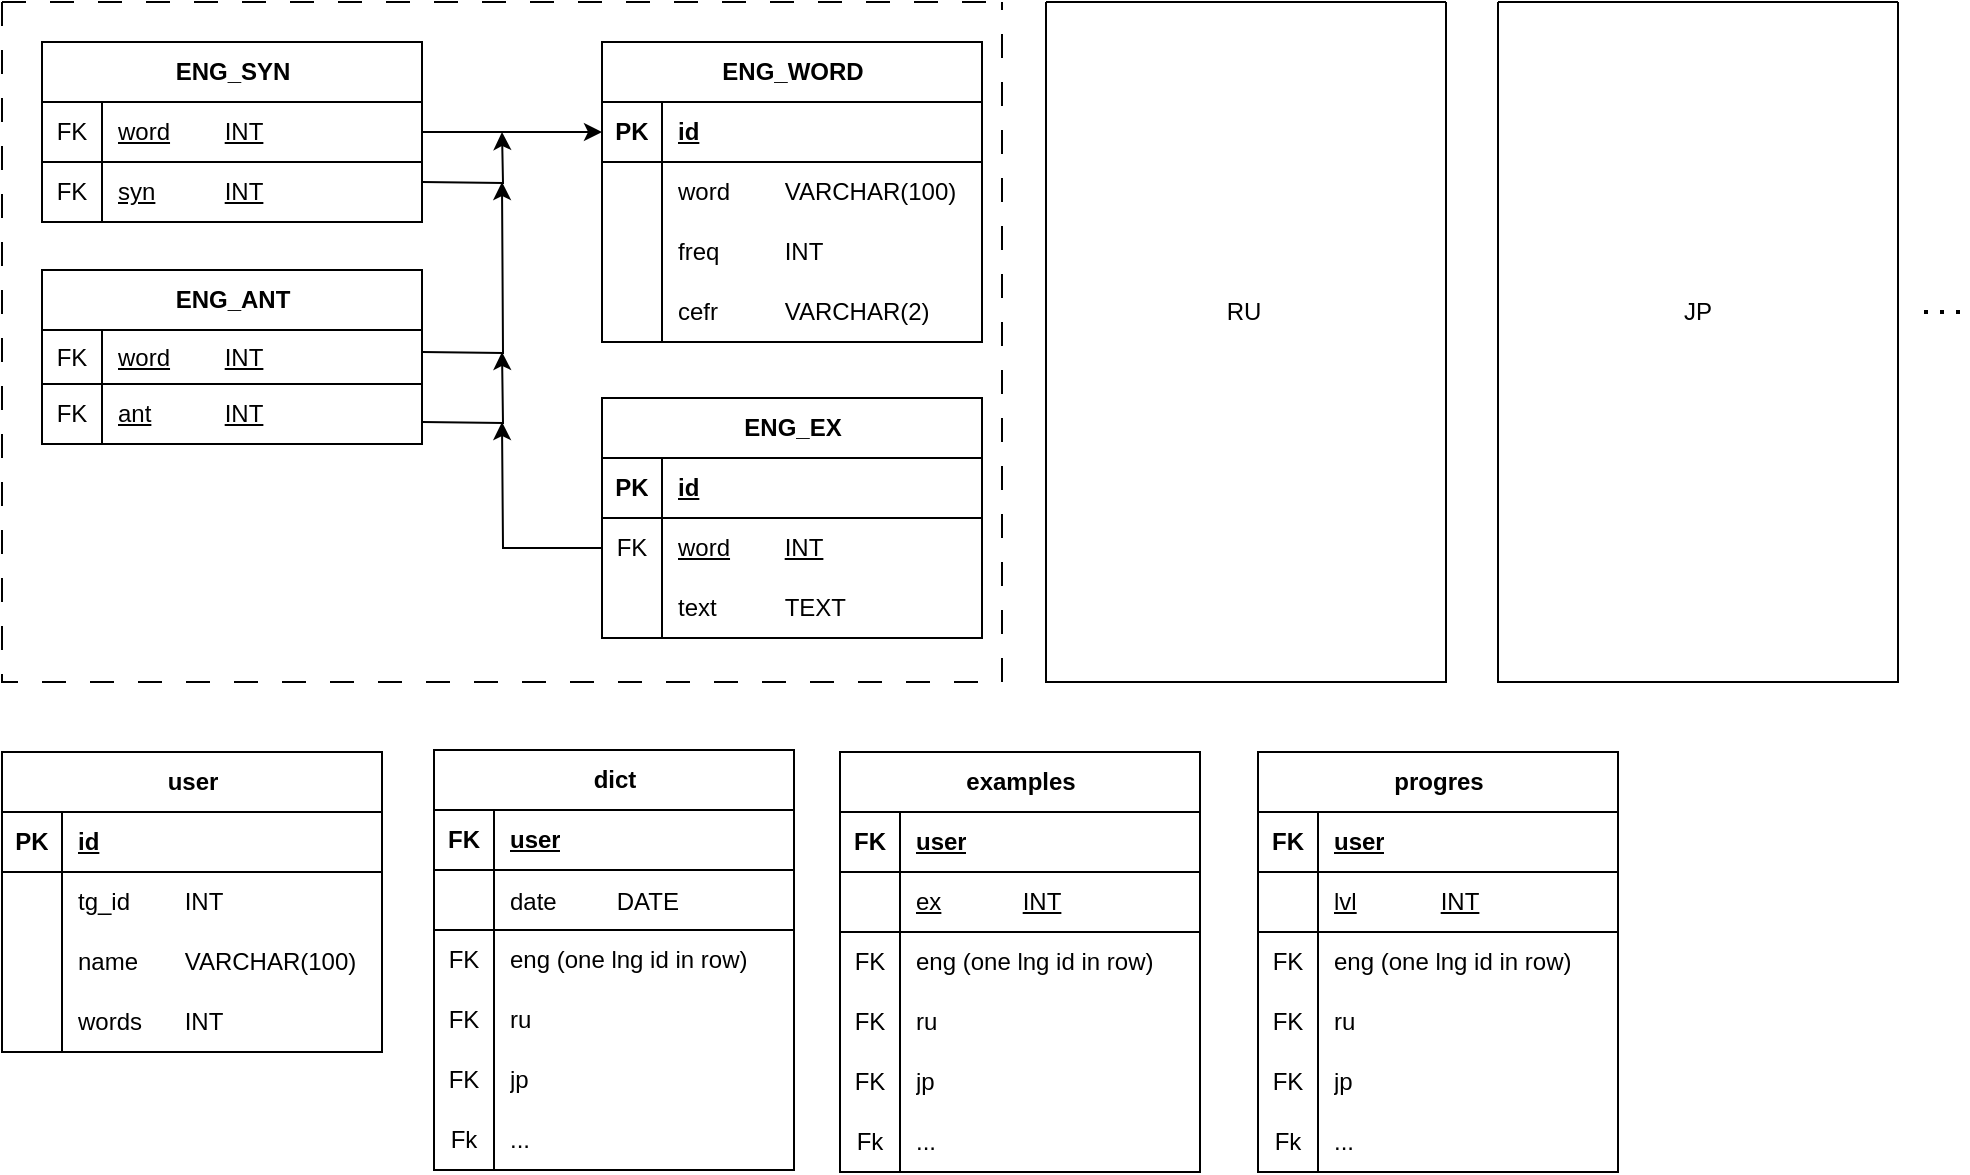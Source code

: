 <mxfile version="27.0.9">
  <diagram name="Page-1" id="z7HGXIjAZOBqbvoyslCh">
    <mxGraphModel dx="1668" dy="457" grid="1" gridSize="10" guides="1" tooltips="1" connect="1" arrows="1" fold="1" page="1" pageScale="1" pageWidth="850" pageHeight="1100" math="0" shadow="0">
      <root>
        <mxCell id="0" />
        <mxCell id="1" parent="0" />
        <mxCell id="om5LXI-NiStZS3Vgi0S--1" value="ENG_WORD" style="shape=table;startSize=30;container=1;collapsible=1;childLayout=tableLayout;fixedRows=1;rowLines=0;fontStyle=1;align=center;resizeLast=1;html=1;" parent="1" vertex="1">
          <mxGeometry x="140" y="210" width="190" height="150" as="geometry" />
        </mxCell>
        <mxCell id="om5LXI-NiStZS3Vgi0S--2" value="" style="shape=tableRow;horizontal=0;startSize=0;swimlaneHead=0;swimlaneBody=0;fillColor=none;collapsible=0;dropTarget=0;points=[[0,0.5],[1,0.5]];portConstraint=eastwest;top=0;left=0;right=0;bottom=1;" parent="om5LXI-NiStZS3Vgi0S--1" vertex="1">
          <mxGeometry y="30" width="190" height="30" as="geometry" />
        </mxCell>
        <mxCell id="om5LXI-NiStZS3Vgi0S--3" value="PK" style="shape=partialRectangle;connectable=0;fillColor=none;top=0;left=0;bottom=0;right=0;fontStyle=1;overflow=hidden;whiteSpace=wrap;html=1;" parent="om5LXI-NiStZS3Vgi0S--2" vertex="1">
          <mxGeometry width="30" height="30" as="geometry">
            <mxRectangle width="30" height="30" as="alternateBounds" />
          </mxGeometry>
        </mxCell>
        <mxCell id="om5LXI-NiStZS3Vgi0S--4" value="id" style="shape=partialRectangle;connectable=0;fillColor=none;top=0;left=0;bottom=0;right=0;align=left;spacingLeft=6;fontStyle=5;overflow=hidden;whiteSpace=wrap;html=1;" parent="om5LXI-NiStZS3Vgi0S--2" vertex="1">
          <mxGeometry x="30" width="160" height="30" as="geometry">
            <mxRectangle width="160" height="30" as="alternateBounds" />
          </mxGeometry>
        </mxCell>
        <mxCell id="om5LXI-NiStZS3Vgi0S--5" value="" style="shape=tableRow;horizontal=0;startSize=0;swimlaneHead=0;swimlaneBody=0;fillColor=none;collapsible=0;dropTarget=0;points=[[0,0.5],[1,0.5]];portConstraint=eastwest;top=0;left=0;right=0;bottom=0;" parent="om5LXI-NiStZS3Vgi0S--1" vertex="1">
          <mxGeometry y="60" width="190" height="30" as="geometry" />
        </mxCell>
        <mxCell id="om5LXI-NiStZS3Vgi0S--6" value="" style="shape=partialRectangle;connectable=0;fillColor=none;top=0;left=0;bottom=0;right=0;editable=1;overflow=hidden;whiteSpace=wrap;html=1;" parent="om5LXI-NiStZS3Vgi0S--5" vertex="1">
          <mxGeometry width="30" height="30" as="geometry">
            <mxRectangle width="30" height="30" as="alternateBounds" />
          </mxGeometry>
        </mxCell>
        <mxCell id="om5LXI-NiStZS3Vgi0S--7" value="word&lt;span style=&quot;white-space: pre;&quot;&gt;&#x9;&lt;/span&gt;VARCHAR(100)" style="shape=partialRectangle;connectable=0;fillColor=none;top=0;left=0;bottom=0;right=0;align=left;spacingLeft=6;overflow=hidden;whiteSpace=wrap;html=1;" parent="om5LXI-NiStZS3Vgi0S--5" vertex="1">
          <mxGeometry x="30" width="160" height="30" as="geometry">
            <mxRectangle width="160" height="30" as="alternateBounds" />
          </mxGeometry>
        </mxCell>
        <mxCell id="om5LXI-NiStZS3Vgi0S--8" value="" style="shape=tableRow;horizontal=0;startSize=0;swimlaneHead=0;swimlaneBody=0;fillColor=none;collapsible=0;dropTarget=0;points=[[0,0.5],[1,0.5]];portConstraint=eastwest;top=0;left=0;right=0;bottom=0;" parent="om5LXI-NiStZS3Vgi0S--1" vertex="1">
          <mxGeometry y="90" width="190" height="30" as="geometry" />
        </mxCell>
        <mxCell id="om5LXI-NiStZS3Vgi0S--9" value="" style="shape=partialRectangle;connectable=0;fillColor=none;top=0;left=0;bottom=0;right=0;editable=1;overflow=hidden;whiteSpace=wrap;html=1;" parent="om5LXI-NiStZS3Vgi0S--8" vertex="1">
          <mxGeometry width="30" height="30" as="geometry">
            <mxRectangle width="30" height="30" as="alternateBounds" />
          </mxGeometry>
        </mxCell>
        <mxCell id="om5LXI-NiStZS3Vgi0S--10" value="freq&lt;span style=&quot;white-space: pre;&quot;&gt;&#x9;&lt;/span&gt;&lt;span style=&quot;white-space: pre;&quot;&gt;&#x9;&lt;/span&gt;INT" style="shape=partialRectangle;connectable=0;fillColor=none;top=0;left=0;bottom=0;right=0;align=left;spacingLeft=6;overflow=hidden;whiteSpace=wrap;html=1;" parent="om5LXI-NiStZS3Vgi0S--8" vertex="1">
          <mxGeometry x="30" width="160" height="30" as="geometry">
            <mxRectangle width="160" height="30" as="alternateBounds" />
          </mxGeometry>
        </mxCell>
        <mxCell id="om5LXI-NiStZS3Vgi0S--11" value="" style="shape=tableRow;horizontal=0;startSize=0;swimlaneHead=0;swimlaneBody=0;fillColor=none;collapsible=0;dropTarget=0;points=[[0,0.5],[1,0.5]];portConstraint=eastwest;top=0;left=0;right=0;bottom=0;" parent="om5LXI-NiStZS3Vgi0S--1" vertex="1">
          <mxGeometry y="120" width="190" height="30" as="geometry" />
        </mxCell>
        <mxCell id="om5LXI-NiStZS3Vgi0S--12" value="" style="shape=partialRectangle;connectable=0;fillColor=none;top=0;left=0;bottom=0;right=0;editable=1;overflow=hidden;whiteSpace=wrap;html=1;" parent="om5LXI-NiStZS3Vgi0S--11" vertex="1">
          <mxGeometry width="30" height="30" as="geometry">
            <mxRectangle width="30" height="30" as="alternateBounds" />
          </mxGeometry>
        </mxCell>
        <mxCell id="om5LXI-NiStZS3Vgi0S--13" value="cefr&lt;span style=&quot;white-space: pre;&quot;&gt;&#x9;&lt;/span&gt;&lt;span style=&quot;white-space: pre;&quot;&gt;&#x9;&lt;/span&gt;VARCHAR(2)" style="shape=partialRectangle;connectable=0;fillColor=none;top=0;left=0;bottom=0;right=0;align=left;spacingLeft=6;overflow=hidden;whiteSpace=wrap;html=1;" parent="om5LXI-NiStZS3Vgi0S--11" vertex="1">
          <mxGeometry x="30" width="160" height="30" as="geometry">
            <mxRectangle width="160" height="30" as="alternateBounds" />
          </mxGeometry>
        </mxCell>
        <mxCell id="om5LXI-NiStZS3Vgi0S--41" value="user" style="shape=table;startSize=30;container=1;collapsible=1;childLayout=tableLayout;fixedRows=1;rowLines=0;fontStyle=1;align=center;resizeLast=1;html=1;" parent="1" vertex="1">
          <mxGeometry x="-160" y="565" width="190" height="150" as="geometry" />
        </mxCell>
        <mxCell id="om5LXI-NiStZS3Vgi0S--42" value="" style="shape=tableRow;horizontal=0;startSize=0;swimlaneHead=0;swimlaneBody=0;fillColor=none;collapsible=0;dropTarget=0;points=[[0,0.5],[1,0.5]];portConstraint=eastwest;top=0;left=0;right=0;bottom=1;" parent="om5LXI-NiStZS3Vgi0S--41" vertex="1">
          <mxGeometry y="30" width="190" height="30" as="geometry" />
        </mxCell>
        <mxCell id="om5LXI-NiStZS3Vgi0S--43" value="PK" style="shape=partialRectangle;connectable=0;fillColor=none;top=0;left=0;bottom=0;right=0;fontStyle=1;overflow=hidden;whiteSpace=wrap;html=1;" parent="om5LXI-NiStZS3Vgi0S--42" vertex="1">
          <mxGeometry width="30" height="30" as="geometry">
            <mxRectangle width="30" height="30" as="alternateBounds" />
          </mxGeometry>
        </mxCell>
        <mxCell id="om5LXI-NiStZS3Vgi0S--44" value="id" style="shape=partialRectangle;connectable=0;fillColor=none;top=0;left=0;bottom=0;right=0;align=left;spacingLeft=6;fontStyle=5;overflow=hidden;whiteSpace=wrap;html=1;" parent="om5LXI-NiStZS3Vgi0S--42" vertex="1">
          <mxGeometry x="30" width="160" height="30" as="geometry">
            <mxRectangle width="160" height="30" as="alternateBounds" />
          </mxGeometry>
        </mxCell>
        <mxCell id="om5LXI-NiStZS3Vgi0S--45" value="" style="shape=tableRow;horizontal=0;startSize=0;swimlaneHead=0;swimlaneBody=0;fillColor=none;collapsible=0;dropTarget=0;points=[[0,0.5],[1,0.5]];portConstraint=eastwest;top=0;left=0;right=0;bottom=0;" parent="om5LXI-NiStZS3Vgi0S--41" vertex="1">
          <mxGeometry y="60" width="190" height="30" as="geometry" />
        </mxCell>
        <mxCell id="om5LXI-NiStZS3Vgi0S--46" value="" style="shape=partialRectangle;connectable=0;fillColor=none;top=0;left=0;bottom=0;right=0;editable=1;overflow=hidden;whiteSpace=wrap;html=1;" parent="om5LXI-NiStZS3Vgi0S--45" vertex="1">
          <mxGeometry width="30" height="30" as="geometry">
            <mxRectangle width="30" height="30" as="alternateBounds" />
          </mxGeometry>
        </mxCell>
        <mxCell id="om5LXI-NiStZS3Vgi0S--47" value="tg_id&lt;span style=&quot;white-space: pre;&quot;&gt;&#x9;&lt;/span&gt;INT" style="shape=partialRectangle;connectable=0;fillColor=none;top=0;left=0;bottom=0;right=0;align=left;spacingLeft=6;overflow=hidden;whiteSpace=wrap;html=1;" parent="om5LXI-NiStZS3Vgi0S--45" vertex="1">
          <mxGeometry x="30" width="160" height="30" as="geometry">
            <mxRectangle width="160" height="30" as="alternateBounds" />
          </mxGeometry>
        </mxCell>
        <mxCell id="om5LXI-NiStZS3Vgi0S--48" value="" style="shape=tableRow;horizontal=0;startSize=0;swimlaneHead=0;swimlaneBody=0;fillColor=none;collapsible=0;dropTarget=0;points=[[0,0.5],[1,0.5]];portConstraint=eastwest;top=0;left=0;right=0;bottom=0;" parent="om5LXI-NiStZS3Vgi0S--41" vertex="1">
          <mxGeometry y="90" width="190" height="30" as="geometry" />
        </mxCell>
        <mxCell id="om5LXI-NiStZS3Vgi0S--49" value="" style="shape=partialRectangle;connectable=0;fillColor=none;top=0;left=0;bottom=0;right=0;editable=1;overflow=hidden;whiteSpace=wrap;html=1;" parent="om5LXI-NiStZS3Vgi0S--48" vertex="1">
          <mxGeometry width="30" height="30" as="geometry">
            <mxRectangle width="30" height="30" as="alternateBounds" />
          </mxGeometry>
        </mxCell>
        <mxCell id="om5LXI-NiStZS3Vgi0S--50" value="name&lt;span style=&quot;white-space: pre;&quot;&gt;&#x9;&lt;/span&gt;VARCHAR(100)" style="shape=partialRectangle;connectable=0;fillColor=none;top=0;left=0;bottom=0;right=0;align=left;spacingLeft=6;overflow=hidden;whiteSpace=wrap;html=1;" parent="om5LXI-NiStZS3Vgi0S--48" vertex="1">
          <mxGeometry x="30" width="160" height="30" as="geometry">
            <mxRectangle width="160" height="30" as="alternateBounds" />
          </mxGeometry>
        </mxCell>
        <mxCell id="Nz9HgndwnyqmiMG0mfky-25" style="shape=tableRow;horizontal=0;startSize=0;swimlaneHead=0;swimlaneBody=0;fillColor=none;collapsible=0;dropTarget=0;points=[[0,0.5],[1,0.5]];portConstraint=eastwest;top=0;left=0;right=0;bottom=0;" parent="om5LXI-NiStZS3Vgi0S--41" vertex="1">
          <mxGeometry y="120" width="190" height="30" as="geometry" />
        </mxCell>
        <mxCell id="Nz9HgndwnyqmiMG0mfky-26" style="shape=partialRectangle;connectable=0;fillColor=none;top=0;left=0;bottom=0;right=0;editable=1;overflow=hidden;whiteSpace=wrap;html=1;" parent="Nz9HgndwnyqmiMG0mfky-25" vertex="1">
          <mxGeometry width="30" height="30" as="geometry">
            <mxRectangle width="30" height="30" as="alternateBounds" />
          </mxGeometry>
        </mxCell>
        <mxCell id="Nz9HgndwnyqmiMG0mfky-27" value="words&lt;span style=&quot;white-space: pre;&quot;&gt;&#x9;&lt;/span&gt;INT" style="shape=partialRectangle;connectable=0;fillColor=none;top=0;left=0;bottom=0;right=0;align=left;spacingLeft=6;overflow=hidden;whiteSpace=wrap;html=1;" parent="Nz9HgndwnyqmiMG0mfky-25" vertex="1">
          <mxGeometry x="30" width="160" height="30" as="geometry">
            <mxRectangle width="160" height="30" as="alternateBounds" />
          </mxGeometry>
        </mxCell>
        <mxCell id="SB4waLAkDZubDz5S3W2U-1" value="dict" style="shape=table;startSize=30;container=1;collapsible=1;childLayout=tableLayout;fixedRows=1;rowLines=0;fontStyle=1;align=center;resizeLast=1;html=1;direction=east;" parent="1" vertex="1">
          <mxGeometry x="56" y="564" width="180" height="210" as="geometry" />
        </mxCell>
        <mxCell id="SB4waLAkDZubDz5S3W2U-2" value="" style="shape=tableRow;horizontal=0;startSize=0;swimlaneHead=0;swimlaneBody=0;fillColor=none;collapsible=0;dropTarget=0;points=[[0,0.5],[1,0.5]];portConstraint=eastwest;top=0;left=0;right=0;bottom=1;" parent="SB4waLAkDZubDz5S3W2U-1" vertex="1">
          <mxGeometry y="30" width="180" height="30" as="geometry" />
        </mxCell>
        <mxCell id="SB4waLAkDZubDz5S3W2U-3" value="FK" style="shape=partialRectangle;connectable=0;fillColor=none;top=0;left=0;bottom=0;right=0;fontStyle=1;overflow=hidden;whiteSpace=wrap;html=1;" parent="SB4waLAkDZubDz5S3W2U-2" vertex="1">
          <mxGeometry width="30" height="30" as="geometry">
            <mxRectangle width="30" height="30" as="alternateBounds" />
          </mxGeometry>
        </mxCell>
        <mxCell id="SB4waLAkDZubDz5S3W2U-4" value="user" style="shape=partialRectangle;connectable=0;fillColor=none;top=0;left=0;bottom=0;right=0;align=left;spacingLeft=6;fontStyle=5;overflow=hidden;whiteSpace=wrap;html=1;" parent="SB4waLAkDZubDz5S3W2U-2" vertex="1">
          <mxGeometry x="30" width="150" height="30" as="geometry">
            <mxRectangle width="150" height="30" as="alternateBounds" />
          </mxGeometry>
        </mxCell>
        <mxCell id="GVksGrq2HKdIxQCKTpjN-24" style="shape=tableRow;horizontal=0;startSize=0;swimlaneHead=0;swimlaneBody=0;fillColor=none;collapsible=0;dropTarget=0;points=[[0,0.5],[1,0.5]];portConstraint=eastwest;top=0;left=0;right=0;bottom=1;" vertex="1" parent="SB4waLAkDZubDz5S3W2U-1">
          <mxGeometry y="60" width="180" height="30" as="geometry" />
        </mxCell>
        <mxCell id="GVksGrq2HKdIxQCKTpjN-25" style="shape=partialRectangle;connectable=0;fillColor=none;top=0;left=0;bottom=0;right=0;fontStyle=1;overflow=hidden;whiteSpace=wrap;html=1;" vertex="1" parent="GVksGrq2HKdIxQCKTpjN-24">
          <mxGeometry width="30" height="30" as="geometry">
            <mxRectangle width="30" height="30" as="alternateBounds" />
          </mxGeometry>
        </mxCell>
        <mxCell id="GVksGrq2HKdIxQCKTpjN-26" value="&lt;span style=&quot;color: rgba(0, 0, 0, 0); font-family: monospace; font-size: 0px; font-weight: 400; text-wrap-mode: nowrap;&quot;&gt;%3CmxGraphModel%3E%3Croot%3E%3CmxCell%20id%3D%220%22%2F%3E%3CmxCell%20id%3D%221%22%20parent%3D%220%22%2F%3E%3CmxCell%20id%3D%222%22%20value%3D%22date%26lt%3Bspan%20style%3D%26quot%3Bwhite-space%3A%20pre%3B%26quot%3B%26gt%3B%26%239%3B%26lt%3B%2Fspan%26gt%3B%26lt%3Bspan%20style%3D%26quot%3Bwhite-space%3A%20pre%3B%26quot%3B%26gt%3B%26%239%3B%26lt%3B%2Fspan%26gt%3BDATE%22%20style%3D%22shape%3DpartialRectangle%3Bconnectable%3D0%3BfillColor%3Dnone%3Btop%3D0%3Bleft%3D0%3Bbottom%3D0%3Bright%3D0%3Balign%3Dleft%3BspacingLeft%3D6%3Boverflow%3Dhidden%3BwhiteSpace%3Dwrap%3Bhtml%3D1%3B%22%20vertex%3D%221%22%20parent%3D%221%22%3E%3CmxGeometry%20x%3D%2286%22%20y%3D%22774%22%20width%3D%22150%22%20height%3D%2230%22%20as%3D%22geometry%22%3E%3CmxRectangle%20width%3D%22150%22%20height%3D%2230%22%20as%3D%22alternateBounds%22%2F%3E%3C%2FmxGeometry%3E%3C%2FmxCell%3E%3C%2Froot%3E%3C%2FmxGraphModel%3E&lt;/span&gt;&lt;span style=&quot;color: rgba(0, 0, 0, 0); font-family: monospace; font-size: 0px; font-weight: 400; text-wrap-mode: nowrap;&quot;&gt;%3CmxGraphModel%3E%3Croot%3E%3CmxCell%20id%3D%220%22%2F%3E%3CmxCell%20id%3D%221%22%20parent%3D%220%22%2F%3E%3CmxCell%20id%3D%222%22%20value%3D%22date%26lt%3Bspan%20style%3D%26quot%3Bwhite-space%3A%20pre%3B%26quot%3B%26gt%3B%26%239%3B%26lt%3B%2Fspan%26gt%3B%26lt%3Bspan%20style%3D%26quot%3Bwhite-space%3A%20pre%3B%26quot%3B%26gt%3B%26%239%3B%26lt%3B%2Fspan%26gt%3BDATE%22%20style%3D%22shape%3DpartialRectangle%3Bconnectable%3D0%3BfillColor%3Dnone%3Btop%3D0%3Bleft%3D0%3Bbottom%3D0%3Bright%3D0%3Balign%3Dleft%3BspacingLeft%3D6%3Boverflow%3Dhidden%3BwhiteSpace%3Dwrap%3Bhtml%3D1%3B%22%20vertex%3D%221%22%20parent%3D%221%22%3E%3CmxGeometry%20x%3D%2286%22%20y%3D%22774%22%20width%3D%22150%22%20height%3D%2230%22%20as%3D%22geometry%22%3E%3CmxRectangle%20width%3D%22150%22%20height%3D%2230%22%20as%3D%22alternateBounds%22%2F%3E%3C%2FmxGeometry%3E%3C%2FmxCell%3E%3C%2Froot%3E%3C%2FmxGraphModel%3E&lt;/span&gt;" style="shape=partialRectangle;connectable=0;fillColor=none;top=0;left=0;bottom=0;right=0;align=left;spacingLeft=6;fontStyle=5;overflow=hidden;whiteSpace=wrap;html=1;" vertex="1" parent="GVksGrq2HKdIxQCKTpjN-24">
          <mxGeometry x="30" width="150" height="30" as="geometry">
            <mxRectangle width="150" height="30" as="alternateBounds" />
          </mxGeometry>
        </mxCell>
        <mxCell id="SB4waLAkDZubDz5S3W2U-5" value="" style="shape=tableRow;horizontal=0;startSize=0;swimlaneHead=0;swimlaneBody=0;fillColor=none;collapsible=0;dropTarget=0;points=[[0,0.5],[1,0.5]];portConstraint=eastwest;top=0;left=0;right=0;bottom=0;" parent="SB4waLAkDZubDz5S3W2U-1" vertex="1">
          <mxGeometry y="90" width="180" height="30" as="geometry" />
        </mxCell>
        <mxCell id="SB4waLAkDZubDz5S3W2U-6" value="FK" style="shape=partialRectangle;connectable=0;fillColor=none;top=0;left=0;bottom=0;right=0;editable=1;overflow=hidden;whiteSpace=wrap;html=1;" parent="SB4waLAkDZubDz5S3W2U-5" vertex="1">
          <mxGeometry width="30" height="30" as="geometry">
            <mxRectangle width="30" height="30" as="alternateBounds" />
          </mxGeometry>
        </mxCell>
        <mxCell id="SB4waLAkDZubDz5S3W2U-7" value="eng (one lng id in row)" style="shape=partialRectangle;connectable=0;fillColor=none;top=0;left=0;bottom=0;right=0;align=left;spacingLeft=6;overflow=hidden;whiteSpace=wrap;html=1;" parent="SB4waLAkDZubDz5S3W2U-5" vertex="1">
          <mxGeometry x="30" width="150" height="30" as="geometry">
            <mxRectangle width="150" height="30" as="alternateBounds" />
          </mxGeometry>
        </mxCell>
        <mxCell id="Nz9HgndwnyqmiMG0mfky-28" style="shape=tableRow;horizontal=0;startSize=0;swimlaneHead=0;swimlaneBody=0;fillColor=none;collapsible=0;dropTarget=0;points=[[0,0.5],[1,0.5]];portConstraint=eastwest;top=0;left=0;right=0;bottom=0;" parent="SB4waLAkDZubDz5S3W2U-1" vertex="1">
          <mxGeometry y="120" width="180" height="30" as="geometry" />
        </mxCell>
        <mxCell id="Nz9HgndwnyqmiMG0mfky-29" value="FK" style="shape=partialRectangle;connectable=0;fillColor=none;top=0;left=0;bottom=0;right=0;editable=1;overflow=hidden;whiteSpace=wrap;html=1;" parent="Nz9HgndwnyqmiMG0mfky-28" vertex="1">
          <mxGeometry width="30" height="30" as="geometry">
            <mxRectangle width="30" height="30" as="alternateBounds" />
          </mxGeometry>
        </mxCell>
        <mxCell id="Nz9HgndwnyqmiMG0mfky-30" value="ru" style="shape=partialRectangle;connectable=0;fillColor=none;top=0;left=0;bottom=0;right=0;align=left;spacingLeft=6;overflow=hidden;whiteSpace=wrap;html=1;" parent="Nz9HgndwnyqmiMG0mfky-28" vertex="1">
          <mxGeometry x="30" width="150" height="30" as="geometry">
            <mxRectangle width="150" height="30" as="alternateBounds" />
          </mxGeometry>
        </mxCell>
        <mxCell id="Nz9HgndwnyqmiMG0mfky-31" style="shape=tableRow;horizontal=0;startSize=0;swimlaneHead=0;swimlaneBody=0;fillColor=none;collapsible=0;dropTarget=0;points=[[0,0.5],[1,0.5]];portConstraint=eastwest;top=0;left=0;right=0;bottom=0;" parent="SB4waLAkDZubDz5S3W2U-1" vertex="1">
          <mxGeometry y="150" width="180" height="30" as="geometry" />
        </mxCell>
        <mxCell id="Nz9HgndwnyqmiMG0mfky-32" value="FK" style="shape=partialRectangle;connectable=0;fillColor=none;top=0;left=0;bottom=0;right=0;editable=1;overflow=hidden;whiteSpace=wrap;html=1;" parent="Nz9HgndwnyqmiMG0mfky-31" vertex="1">
          <mxGeometry width="30" height="30" as="geometry">
            <mxRectangle width="30" height="30" as="alternateBounds" />
          </mxGeometry>
        </mxCell>
        <mxCell id="Nz9HgndwnyqmiMG0mfky-33" value="jp" style="shape=partialRectangle;connectable=0;fillColor=none;top=0;left=0;bottom=0;right=0;align=left;spacingLeft=6;overflow=hidden;whiteSpace=wrap;html=1;" parent="Nz9HgndwnyqmiMG0mfky-31" vertex="1">
          <mxGeometry x="30" width="150" height="30" as="geometry">
            <mxRectangle width="150" height="30" as="alternateBounds" />
          </mxGeometry>
        </mxCell>
        <mxCell id="SB4waLAkDZubDz5S3W2U-8" value="" style="shape=tableRow;horizontal=0;startSize=0;swimlaneHead=0;swimlaneBody=0;fillColor=none;collapsible=0;dropTarget=0;points=[[0,0.5],[1,0.5]];portConstraint=eastwest;top=0;left=0;right=0;bottom=0;" parent="SB4waLAkDZubDz5S3W2U-1" vertex="1">
          <mxGeometry y="180" width="180" height="30" as="geometry" />
        </mxCell>
        <mxCell id="SB4waLAkDZubDz5S3W2U-9" value="Fk" style="shape=partialRectangle;connectable=0;fillColor=none;top=0;left=0;bottom=0;right=0;editable=1;overflow=hidden;whiteSpace=wrap;html=1;" parent="SB4waLAkDZubDz5S3W2U-8" vertex="1">
          <mxGeometry width="30" height="30" as="geometry">
            <mxRectangle width="30" height="30" as="alternateBounds" />
          </mxGeometry>
        </mxCell>
        <mxCell id="SB4waLAkDZubDz5S3W2U-10" value="..." style="shape=partialRectangle;connectable=0;fillColor=none;top=0;left=0;bottom=0;right=0;align=left;spacingLeft=6;overflow=hidden;whiteSpace=wrap;html=1;" parent="SB4waLAkDZubDz5S3W2U-8" vertex="1">
          <mxGeometry x="30" width="150" height="30" as="geometry">
            <mxRectangle width="150" height="30" as="alternateBounds" />
          </mxGeometry>
        </mxCell>
        <mxCell id="SB4waLAkDZubDz5S3W2U-28" value="ENG_EX" style="shape=table;startSize=30;container=1;collapsible=1;childLayout=tableLayout;fixedRows=1;rowLines=0;fontStyle=1;align=center;resizeLast=1;html=1;" parent="1" vertex="1">
          <mxGeometry x="140" y="388" width="190" height="120" as="geometry" />
        </mxCell>
        <mxCell id="SB4waLAkDZubDz5S3W2U-29" value="" style="shape=tableRow;horizontal=0;startSize=0;swimlaneHead=0;swimlaneBody=0;fillColor=none;collapsible=0;dropTarget=0;points=[[0,0.5],[1,0.5]];portConstraint=eastwest;top=0;left=0;right=0;bottom=1;" parent="SB4waLAkDZubDz5S3W2U-28" vertex="1">
          <mxGeometry y="30" width="190" height="30" as="geometry" />
        </mxCell>
        <mxCell id="SB4waLAkDZubDz5S3W2U-30" value="PK" style="shape=partialRectangle;connectable=0;fillColor=none;top=0;left=0;bottom=0;right=0;fontStyle=1;overflow=hidden;whiteSpace=wrap;html=1;" parent="SB4waLAkDZubDz5S3W2U-29" vertex="1">
          <mxGeometry width="30" height="30" as="geometry">
            <mxRectangle width="30" height="30" as="alternateBounds" />
          </mxGeometry>
        </mxCell>
        <mxCell id="SB4waLAkDZubDz5S3W2U-31" value="id" style="shape=partialRectangle;connectable=0;fillColor=none;top=0;left=0;bottom=0;right=0;align=left;spacingLeft=6;fontStyle=5;overflow=hidden;whiteSpace=wrap;html=1;" parent="SB4waLAkDZubDz5S3W2U-29" vertex="1">
          <mxGeometry x="30" width="160" height="30" as="geometry">
            <mxRectangle width="160" height="30" as="alternateBounds" />
          </mxGeometry>
        </mxCell>
        <mxCell id="Nz9HgndwnyqmiMG0mfky-19" style="shape=tableRow;horizontal=0;startSize=0;swimlaneHead=0;swimlaneBody=0;fillColor=none;collapsible=0;dropTarget=0;points=[[0,0.5],[1,0.5]];portConstraint=eastwest;top=0;left=0;right=0;bottom=0;" parent="SB4waLAkDZubDz5S3W2U-28" vertex="1">
          <mxGeometry y="60" width="190" height="30" as="geometry" />
        </mxCell>
        <mxCell id="Nz9HgndwnyqmiMG0mfky-20" value="FK" style="shape=partialRectangle;connectable=0;fillColor=none;top=0;left=0;bottom=0;right=0;editable=1;overflow=hidden;whiteSpace=wrap;html=1;" parent="Nz9HgndwnyqmiMG0mfky-19" vertex="1">
          <mxGeometry width="30" height="30" as="geometry">
            <mxRectangle width="30" height="30" as="alternateBounds" />
          </mxGeometry>
        </mxCell>
        <mxCell id="Nz9HgndwnyqmiMG0mfky-21" value="&lt;u&gt;word&lt;/u&gt;&lt;span style=&quot;text-decoration-line: underline; white-space: pre;&quot;&gt;&#x9;&lt;/span&gt;&lt;span style=&quot;text-decoration-line: underline;&quot;&gt;INT&lt;/span&gt;" style="shape=partialRectangle;connectable=0;fillColor=none;top=0;left=0;bottom=0;right=0;align=left;spacingLeft=6;overflow=hidden;whiteSpace=wrap;html=1;" parent="Nz9HgndwnyqmiMG0mfky-19" vertex="1">
          <mxGeometry x="30" width="160" height="30" as="geometry">
            <mxRectangle width="160" height="30" as="alternateBounds" />
          </mxGeometry>
        </mxCell>
        <mxCell id="SB4waLAkDZubDz5S3W2U-32" value="" style="shape=tableRow;horizontal=0;startSize=0;swimlaneHead=0;swimlaneBody=0;fillColor=none;collapsible=0;dropTarget=0;points=[[0,0.5],[1,0.5]];portConstraint=eastwest;top=0;left=0;right=0;bottom=0;" parent="SB4waLAkDZubDz5S3W2U-28" vertex="1">
          <mxGeometry y="90" width="190" height="30" as="geometry" />
        </mxCell>
        <mxCell id="SB4waLAkDZubDz5S3W2U-33" value="" style="shape=partialRectangle;connectable=0;fillColor=none;top=0;left=0;bottom=0;right=0;editable=1;overflow=hidden;whiteSpace=wrap;html=1;" parent="SB4waLAkDZubDz5S3W2U-32" vertex="1">
          <mxGeometry width="30" height="30" as="geometry">
            <mxRectangle width="30" height="30" as="alternateBounds" />
          </mxGeometry>
        </mxCell>
        <mxCell id="SB4waLAkDZubDz5S3W2U-34" value="text&lt;span style=&quot;white-space: pre;&quot;&gt;&#x9;&lt;/span&gt;&lt;span style=&quot;white-space: pre;&quot;&gt;&#x9;&lt;/span&gt;TEXT" style="shape=partialRectangle;connectable=0;fillColor=none;top=0;left=0;bottom=0;right=0;align=left;spacingLeft=6;overflow=hidden;whiteSpace=wrap;html=1;" parent="SB4waLAkDZubDz5S3W2U-32" vertex="1">
          <mxGeometry x="30" width="160" height="30" as="geometry">
            <mxRectangle width="160" height="30" as="alternateBounds" />
          </mxGeometry>
        </mxCell>
        <mxCell id="SB4waLAkDZubDz5S3W2U-114" value="" style="shape=tableRow;horizontal=0;startSize=0;swimlaneHead=0;swimlaneBody=0;fillColor=none;collapsible=0;dropTarget=0;points=[[0,0.5],[1,0.5]];portConstraint=eastwest;top=0;left=0;right=0;bottom=0;" parent="1" vertex="1">
          <mxGeometry x="528" y="672" width="190" height="30" as="geometry" />
        </mxCell>
        <mxCell id="6lKH3hPMWDl631jHlZVd-1" value="     " style="swimlane;startSize=0;align=center;textShadow=0;spacing=1;dashed=1;dashPattern=12 12;" parent="1" vertex="1">
          <mxGeometry x="-160" y="190" width="500" height="340" as="geometry" />
        </mxCell>
        <mxCell id="SB4waLAkDZubDz5S3W2U-70" value="ENG_SYN" style="shape=table;startSize=30;container=1;collapsible=1;childLayout=tableLayout;fixedRows=1;rowLines=0;fontStyle=1;align=center;resizeLast=1;html=1;" parent="6lKH3hPMWDl631jHlZVd-1" vertex="1">
          <mxGeometry x="20" y="20" width="190" height="90" as="geometry" />
        </mxCell>
        <mxCell id="SB4waLAkDZubDz5S3W2U-71" value="" style="shape=tableRow;horizontal=0;startSize=0;swimlaneHead=0;swimlaneBody=0;fillColor=none;collapsible=0;dropTarget=0;points=[[0,0.5],[1,0.5]];portConstraint=eastwest;top=0;left=0;right=0;bottom=1;" parent="SB4waLAkDZubDz5S3W2U-70" vertex="1">
          <mxGeometry y="30" width="190" height="30" as="geometry" />
        </mxCell>
        <mxCell id="SB4waLAkDZubDz5S3W2U-72" value="&lt;span style=&quot;font-weight: normal;&quot;&gt;FK&lt;/span&gt;" style="shape=partialRectangle;connectable=0;fillColor=none;top=0;left=0;bottom=0;right=0;fontStyle=1;overflow=hidden;whiteSpace=wrap;html=1;" parent="SB4waLAkDZubDz5S3W2U-71" vertex="1">
          <mxGeometry width="30" height="30" as="geometry">
            <mxRectangle width="30" height="30" as="alternateBounds" />
          </mxGeometry>
        </mxCell>
        <mxCell id="SB4waLAkDZubDz5S3W2U-73" value="&lt;span style=&quot;font-weight: normal;&quot;&gt;word&lt;span style=&quot;white-space: pre;&quot;&gt;&#x9;&lt;/span&gt;INT&lt;/span&gt;" style="shape=partialRectangle;connectable=0;fillColor=none;top=0;left=0;bottom=0;right=0;align=left;spacingLeft=6;fontStyle=5;overflow=hidden;whiteSpace=wrap;html=1;" parent="SB4waLAkDZubDz5S3W2U-71" vertex="1">
          <mxGeometry x="30" width="160" height="30" as="geometry">
            <mxRectangle width="160" height="30" as="alternateBounds" />
          </mxGeometry>
        </mxCell>
        <mxCell id="SB4waLAkDZubDz5S3W2U-74" value="" style="shape=tableRow;horizontal=0;startSize=0;swimlaneHead=0;swimlaneBody=0;fillColor=none;collapsible=0;dropTarget=0;points=[[0,0.5],[1,0.5]];portConstraint=eastwest;top=0;left=0;right=0;bottom=0;" parent="SB4waLAkDZubDz5S3W2U-70" vertex="1">
          <mxGeometry y="60" width="190" height="30" as="geometry" />
        </mxCell>
        <mxCell id="SB4waLAkDZubDz5S3W2U-75" value="FK" style="shape=partialRectangle;connectable=0;fillColor=none;top=0;left=0;bottom=0;right=0;editable=1;overflow=hidden;whiteSpace=wrap;html=1;" parent="SB4waLAkDZubDz5S3W2U-74" vertex="1">
          <mxGeometry width="30" height="30" as="geometry">
            <mxRectangle width="30" height="30" as="alternateBounds" />
          </mxGeometry>
        </mxCell>
        <mxCell id="SB4waLAkDZubDz5S3W2U-76" value="&lt;u&gt;syn&lt;span style=&quot;white-space: pre;&quot;&gt;&#x9;&lt;/span&gt;&lt;/u&gt;&lt;span style=&quot;text-decoration-line: underline; white-space: pre;&quot;&gt;&#x9;&lt;/span&gt;&lt;span style=&quot;text-decoration-line: underline;&quot;&gt;INT&lt;/span&gt;" style="shape=partialRectangle;connectable=0;fillColor=none;top=0;left=0;bottom=0;right=0;align=left;spacingLeft=6;overflow=hidden;whiteSpace=wrap;html=1;" parent="SB4waLAkDZubDz5S3W2U-74" vertex="1">
          <mxGeometry x="30" width="160" height="30" as="geometry">
            <mxRectangle width="160" height="30" as="alternateBounds" />
          </mxGeometry>
        </mxCell>
        <mxCell id="SB4waLAkDZubDz5S3W2U-93" value="ENG_ANT" style="shape=table;startSize=30;container=1;collapsible=1;childLayout=tableLayout;fixedRows=1;rowLines=0;fontStyle=1;align=center;resizeLast=1;html=1;" parent="6lKH3hPMWDl631jHlZVd-1" vertex="1">
          <mxGeometry x="20" y="134" width="190" height="87.0" as="geometry" />
        </mxCell>
        <mxCell id="SB4waLAkDZubDz5S3W2U-94" value="" style="shape=tableRow;horizontal=0;startSize=0;swimlaneHead=0;swimlaneBody=0;fillColor=none;collapsible=0;dropTarget=0;points=[[0,0.5],[1,0.5]];portConstraint=eastwest;top=0;left=0;right=0;bottom=1;" parent="SB4waLAkDZubDz5S3W2U-93" vertex="1">
          <mxGeometry y="30" width="190" height="27" as="geometry" />
        </mxCell>
        <mxCell id="SB4waLAkDZubDz5S3W2U-95" value="FK" style="shape=partialRectangle;connectable=0;fillColor=none;top=0;left=0;bottom=0;right=0;fontStyle=0;overflow=hidden;whiteSpace=wrap;html=1;" parent="SB4waLAkDZubDz5S3W2U-94" vertex="1">
          <mxGeometry width="30" height="27" as="geometry">
            <mxRectangle width="30" height="27" as="alternateBounds" />
          </mxGeometry>
        </mxCell>
        <mxCell id="SB4waLAkDZubDz5S3W2U-96" value="&lt;span style=&quot;font-weight: 400;&quot;&gt;word&lt;/span&gt;&lt;span style=&quot;font-weight: 400; white-space: pre;&quot;&gt;&#x9;&lt;/span&gt;&lt;span style=&quot;font-weight: 400;&quot;&gt;INT&lt;/span&gt;" style="shape=partialRectangle;connectable=0;fillColor=none;top=0;left=0;bottom=0;right=0;align=left;spacingLeft=6;fontStyle=5;overflow=hidden;whiteSpace=wrap;html=1;" parent="SB4waLAkDZubDz5S3W2U-94" vertex="1">
          <mxGeometry x="30" width="160" height="27" as="geometry">
            <mxRectangle width="160" height="27" as="alternateBounds" />
          </mxGeometry>
        </mxCell>
        <mxCell id="SB4waLAkDZubDz5S3W2U-97" value="" style="shape=tableRow;horizontal=0;startSize=0;swimlaneHead=0;swimlaneBody=0;fillColor=none;collapsible=0;dropTarget=0;points=[[0,0.5],[1,0.5]];portConstraint=eastwest;top=0;left=0;right=0;bottom=0;" parent="SB4waLAkDZubDz5S3W2U-93" vertex="1">
          <mxGeometry y="57" width="190" height="30" as="geometry" />
        </mxCell>
        <mxCell id="SB4waLAkDZubDz5S3W2U-98" value="FK" style="shape=partialRectangle;connectable=0;fillColor=none;top=0;left=0;bottom=0;right=0;editable=1;overflow=hidden;whiteSpace=wrap;html=1;" parent="SB4waLAkDZubDz5S3W2U-97" vertex="1">
          <mxGeometry width="30" height="30" as="geometry">
            <mxRectangle width="30" height="30" as="alternateBounds" />
          </mxGeometry>
        </mxCell>
        <mxCell id="SB4waLAkDZubDz5S3W2U-99" value="&lt;u&gt;ant&lt;span style=&quot;white-space: pre;&quot;&gt;&#x9;&lt;/span&gt;&lt;/u&gt;&lt;span style=&quot;text-decoration-line: underline; white-space: pre;&quot;&gt;&#x9;&lt;/span&gt;&lt;span style=&quot;text-decoration-line: underline;&quot;&gt;INT&lt;/span&gt;" style="shape=partialRectangle;connectable=0;fillColor=none;top=0;left=0;bottom=0;right=0;align=left;spacingLeft=6;overflow=hidden;whiteSpace=wrap;html=1;" parent="SB4waLAkDZubDz5S3W2U-97" vertex="1">
          <mxGeometry x="30" width="160" height="30" as="geometry">
            <mxRectangle width="160" height="30" as="alternateBounds" />
          </mxGeometry>
        </mxCell>
        <mxCell id="GVksGrq2HKdIxQCKTpjN-8" style="edgeStyle=orthogonalEdgeStyle;rounded=0;orthogonalLoop=1;jettySize=auto;html=1;" edge="1" parent="6lKH3hPMWDl631jHlZVd-1">
          <mxGeometry relative="1" as="geometry">
            <mxPoint x="250" y="65" as="targetPoint" />
            <mxPoint x="210" y="90" as="sourcePoint" />
          </mxGeometry>
        </mxCell>
        <mxCell id="GVksGrq2HKdIxQCKTpjN-9" style="edgeStyle=orthogonalEdgeStyle;rounded=0;orthogonalLoop=1;jettySize=auto;html=1;" edge="1" parent="6lKH3hPMWDl631jHlZVd-1">
          <mxGeometry relative="1" as="geometry">
            <mxPoint x="250" y="90" as="targetPoint" />
            <mxPoint x="210" y="175" as="sourcePoint" />
          </mxGeometry>
        </mxCell>
        <mxCell id="GVksGrq2HKdIxQCKTpjN-10" style="edgeStyle=orthogonalEdgeStyle;rounded=0;orthogonalLoop=1;jettySize=auto;html=1;" edge="1" parent="6lKH3hPMWDl631jHlZVd-1">
          <mxGeometry relative="1" as="geometry">
            <mxPoint x="250" y="175" as="targetPoint" />
            <mxPoint x="210" y="210" as="sourcePoint" />
          </mxGeometry>
        </mxCell>
        <mxCell id="Nz9HgndwnyqmiMG0mfky-1" value="examples" style="shape=table;startSize=30;container=1;collapsible=1;childLayout=tableLayout;fixedRows=1;rowLines=0;fontStyle=1;align=center;resizeLast=1;html=1;" parent="1" vertex="1">
          <mxGeometry x="259" y="565" width="180" height="210" as="geometry" />
        </mxCell>
        <mxCell id="Nz9HgndwnyqmiMG0mfky-2" value="" style="shape=tableRow;horizontal=0;startSize=0;swimlaneHead=0;swimlaneBody=0;fillColor=none;collapsible=0;dropTarget=0;points=[[0,0.5],[1,0.5]];portConstraint=eastwest;top=0;left=0;right=0;bottom=1;" parent="Nz9HgndwnyqmiMG0mfky-1" vertex="1">
          <mxGeometry y="30" width="180" height="30" as="geometry" />
        </mxCell>
        <mxCell id="Nz9HgndwnyqmiMG0mfky-3" value="FK" style="shape=partialRectangle;connectable=0;fillColor=none;top=0;left=0;bottom=0;right=0;fontStyle=1;overflow=hidden;whiteSpace=wrap;html=1;" parent="Nz9HgndwnyqmiMG0mfky-2" vertex="1">
          <mxGeometry width="30" height="30" as="geometry">
            <mxRectangle width="30" height="30" as="alternateBounds" />
          </mxGeometry>
        </mxCell>
        <mxCell id="Nz9HgndwnyqmiMG0mfky-4" value="user" style="shape=partialRectangle;connectable=0;fillColor=none;top=0;left=0;bottom=0;right=0;align=left;spacingLeft=6;fontStyle=5;overflow=hidden;whiteSpace=wrap;html=1;" parent="Nz9HgndwnyqmiMG0mfky-2" vertex="1">
          <mxGeometry x="30" width="150" height="30" as="geometry">
            <mxRectangle width="150" height="30" as="alternateBounds" />
          </mxGeometry>
        </mxCell>
        <mxCell id="GVksGrq2HKdIxQCKTpjN-28" style="shape=tableRow;horizontal=0;startSize=0;swimlaneHead=0;swimlaneBody=0;fillColor=none;collapsible=0;dropTarget=0;points=[[0,0.5],[1,0.5]];portConstraint=eastwest;top=0;left=0;right=0;bottom=1;align=center;fontStyle=0" vertex="1" parent="Nz9HgndwnyqmiMG0mfky-1">
          <mxGeometry y="60" width="180" height="30" as="geometry" />
        </mxCell>
        <mxCell id="GVksGrq2HKdIxQCKTpjN-29" value="" style="shape=partialRectangle;connectable=0;fillColor=none;top=0;left=0;bottom=0;right=0;fontStyle=1;overflow=hidden;whiteSpace=wrap;html=1;" vertex="1" parent="GVksGrq2HKdIxQCKTpjN-28">
          <mxGeometry width="30" height="30" as="geometry">
            <mxRectangle width="30" height="30" as="alternateBounds" />
          </mxGeometry>
        </mxCell>
        <mxCell id="GVksGrq2HKdIxQCKTpjN-30" value="&lt;span style=&quot;font-weight: normal;&quot;&gt;ex&lt;span style=&quot;white-space: pre;&quot;&gt;&#x9;&lt;span style=&quot;white-space: pre;&quot;&gt;&#x9;&lt;/span&gt;&lt;/span&gt;INT&lt;/span&gt;" style="shape=partialRectangle;connectable=0;fillColor=none;top=0;left=0;bottom=0;right=0;align=left;spacingLeft=6;fontStyle=5;overflow=hidden;whiteSpace=wrap;html=1;" vertex="1" parent="GVksGrq2HKdIxQCKTpjN-28">
          <mxGeometry x="30" width="150" height="30" as="geometry">
            <mxRectangle width="150" height="30" as="alternateBounds" />
          </mxGeometry>
        </mxCell>
        <mxCell id="Nz9HgndwnyqmiMG0mfky-5" value="" style="shape=tableRow;horizontal=0;startSize=0;swimlaneHead=0;swimlaneBody=0;fillColor=none;collapsible=0;dropTarget=0;points=[[0,0.5],[1,0.5]];portConstraint=eastwest;top=0;left=0;right=0;bottom=0;" parent="Nz9HgndwnyqmiMG0mfky-1" vertex="1">
          <mxGeometry y="90" width="180" height="30" as="geometry" />
        </mxCell>
        <mxCell id="Nz9HgndwnyqmiMG0mfky-6" value="FK" style="shape=partialRectangle;connectable=0;fillColor=none;top=0;left=0;bottom=0;right=0;editable=1;overflow=hidden;whiteSpace=wrap;html=1;" parent="Nz9HgndwnyqmiMG0mfky-5" vertex="1">
          <mxGeometry width="30" height="30" as="geometry">
            <mxRectangle width="30" height="30" as="alternateBounds" />
          </mxGeometry>
        </mxCell>
        <mxCell id="Nz9HgndwnyqmiMG0mfky-7" value="eng (one lng id in row)" style="shape=partialRectangle;connectable=0;fillColor=none;top=0;left=0;bottom=0;right=0;align=left;spacingLeft=6;overflow=hidden;whiteSpace=wrap;html=1;" parent="Nz9HgndwnyqmiMG0mfky-5" vertex="1">
          <mxGeometry x="30" width="150" height="30" as="geometry">
            <mxRectangle width="150" height="30" as="alternateBounds" />
          </mxGeometry>
        </mxCell>
        <mxCell id="Nz9HgndwnyqmiMG0mfky-34" style="shape=tableRow;horizontal=0;startSize=0;swimlaneHead=0;swimlaneBody=0;fillColor=none;collapsible=0;dropTarget=0;points=[[0,0.5],[1,0.5]];portConstraint=eastwest;top=0;left=0;right=0;bottom=0;" parent="Nz9HgndwnyqmiMG0mfky-1" vertex="1">
          <mxGeometry y="120" width="180" height="30" as="geometry" />
        </mxCell>
        <mxCell id="Nz9HgndwnyqmiMG0mfky-35" value="FK" style="shape=partialRectangle;connectable=0;fillColor=none;top=0;left=0;bottom=0;right=0;editable=1;overflow=hidden;whiteSpace=wrap;html=1;" parent="Nz9HgndwnyqmiMG0mfky-34" vertex="1">
          <mxGeometry width="30" height="30" as="geometry">
            <mxRectangle width="30" height="30" as="alternateBounds" />
          </mxGeometry>
        </mxCell>
        <mxCell id="Nz9HgndwnyqmiMG0mfky-36" value="ru" style="shape=partialRectangle;connectable=0;fillColor=none;top=0;left=0;bottom=0;right=0;align=left;spacingLeft=6;overflow=hidden;whiteSpace=wrap;html=1;" parent="Nz9HgndwnyqmiMG0mfky-34" vertex="1">
          <mxGeometry x="30" width="150" height="30" as="geometry">
            <mxRectangle width="150" height="30" as="alternateBounds" />
          </mxGeometry>
        </mxCell>
        <mxCell id="Nz9HgndwnyqmiMG0mfky-37" style="shape=tableRow;horizontal=0;startSize=0;swimlaneHead=0;swimlaneBody=0;fillColor=none;collapsible=0;dropTarget=0;points=[[0,0.5],[1,0.5]];portConstraint=eastwest;top=0;left=0;right=0;bottom=0;" parent="Nz9HgndwnyqmiMG0mfky-1" vertex="1">
          <mxGeometry y="150" width="180" height="30" as="geometry" />
        </mxCell>
        <mxCell id="Nz9HgndwnyqmiMG0mfky-38" value="FK" style="shape=partialRectangle;connectable=0;fillColor=none;top=0;left=0;bottom=0;right=0;editable=1;overflow=hidden;whiteSpace=wrap;html=1;" parent="Nz9HgndwnyqmiMG0mfky-37" vertex="1">
          <mxGeometry width="30" height="30" as="geometry">
            <mxRectangle width="30" height="30" as="alternateBounds" />
          </mxGeometry>
        </mxCell>
        <mxCell id="Nz9HgndwnyqmiMG0mfky-39" value="jp" style="shape=partialRectangle;connectable=0;fillColor=none;top=0;left=0;bottom=0;right=0;align=left;spacingLeft=6;overflow=hidden;whiteSpace=wrap;html=1;" parent="Nz9HgndwnyqmiMG0mfky-37" vertex="1">
          <mxGeometry x="30" width="150" height="30" as="geometry">
            <mxRectangle width="150" height="30" as="alternateBounds" />
          </mxGeometry>
        </mxCell>
        <mxCell id="Nz9HgndwnyqmiMG0mfky-8" value="" style="shape=tableRow;horizontal=0;startSize=0;swimlaneHead=0;swimlaneBody=0;fillColor=none;collapsible=0;dropTarget=0;points=[[0,0.5],[1,0.5]];portConstraint=eastwest;top=0;left=0;right=0;bottom=0;" parent="Nz9HgndwnyqmiMG0mfky-1" vertex="1">
          <mxGeometry y="180" width="180" height="30" as="geometry" />
        </mxCell>
        <mxCell id="Nz9HgndwnyqmiMG0mfky-9" value="Fk" style="shape=partialRectangle;connectable=0;fillColor=none;top=0;left=0;bottom=0;right=0;editable=1;overflow=hidden;whiteSpace=wrap;html=1;" parent="Nz9HgndwnyqmiMG0mfky-8" vertex="1">
          <mxGeometry width="30" height="30" as="geometry">
            <mxRectangle width="30" height="30" as="alternateBounds" />
          </mxGeometry>
        </mxCell>
        <mxCell id="Nz9HgndwnyqmiMG0mfky-10" value="..." style="shape=partialRectangle;connectable=0;fillColor=none;top=0;left=0;bottom=0;right=0;align=left;spacingLeft=6;overflow=hidden;whiteSpace=wrap;html=1;" parent="Nz9HgndwnyqmiMG0mfky-8" vertex="1">
          <mxGeometry x="30" width="150" height="30" as="geometry">
            <mxRectangle width="150" height="30" as="alternateBounds" />
          </mxGeometry>
        </mxCell>
        <mxCell id="Nz9HgndwnyqmiMG0mfky-14" value="" style="swimlane;startSize=0;" parent="1" vertex="1">
          <mxGeometry x="362" y="190" width="200" height="340" as="geometry" />
        </mxCell>
        <mxCell id="Nz9HgndwnyqmiMG0mfky-16" value="RU" style="text;html=1;align=center;verticalAlign=middle;whiteSpace=wrap;rounded=0;" parent="Nz9HgndwnyqmiMG0mfky-14" vertex="1">
          <mxGeometry x="69" y="140" width="60" height="30" as="geometry" />
        </mxCell>
        <mxCell id="Nz9HgndwnyqmiMG0mfky-15" value="" style="swimlane;startSize=0;" parent="1" vertex="1">
          <mxGeometry x="588" y="190" width="200" height="340" as="geometry" />
        </mxCell>
        <mxCell id="Nz9HgndwnyqmiMG0mfky-17" value="JP" style="text;html=1;align=center;verticalAlign=middle;whiteSpace=wrap;rounded=0;" parent="Nz9HgndwnyqmiMG0mfky-15" vertex="1">
          <mxGeometry x="70" y="140" width="60" height="30" as="geometry" />
        </mxCell>
        <mxCell id="Nz9HgndwnyqmiMG0mfky-18" value="" style="endArrow=none;dashed=1;html=1;dashPattern=1 3;strokeWidth=2;rounded=0;" parent="1" edge="1">
          <mxGeometry width="50" height="50" relative="1" as="geometry">
            <mxPoint x="801" y="345" as="sourcePoint" />
            <mxPoint x="821" y="345" as="targetPoint" />
          </mxGeometry>
        </mxCell>
        <mxCell id="Nz9HgndwnyqmiMG0mfky-56" value="progres" style="shape=table;startSize=30;container=1;collapsible=1;childLayout=tableLayout;fixedRows=1;rowLines=0;fontStyle=1;align=center;resizeLast=1;html=1;" parent="1" vertex="1">
          <mxGeometry x="468" y="565" width="180" height="210" as="geometry" />
        </mxCell>
        <mxCell id="Nz9HgndwnyqmiMG0mfky-57" value="" style="shape=tableRow;horizontal=0;startSize=0;swimlaneHead=0;swimlaneBody=0;fillColor=none;collapsible=0;dropTarget=0;points=[[0,0.5],[1,0.5]];portConstraint=eastwest;top=0;left=0;right=0;bottom=1;" parent="Nz9HgndwnyqmiMG0mfky-56" vertex="1">
          <mxGeometry y="30" width="180" height="30" as="geometry" />
        </mxCell>
        <mxCell id="Nz9HgndwnyqmiMG0mfky-58" value="FK" style="shape=partialRectangle;connectable=0;fillColor=none;top=0;left=0;bottom=0;right=0;fontStyle=1;overflow=hidden;whiteSpace=wrap;html=1;" parent="Nz9HgndwnyqmiMG0mfky-57" vertex="1">
          <mxGeometry width="30" height="30" as="geometry">
            <mxRectangle width="30" height="30" as="alternateBounds" />
          </mxGeometry>
        </mxCell>
        <mxCell id="Nz9HgndwnyqmiMG0mfky-59" value="user" style="shape=partialRectangle;connectable=0;fillColor=none;top=0;left=0;bottom=0;right=0;align=left;spacingLeft=6;fontStyle=5;overflow=hidden;whiteSpace=wrap;html=1;" parent="Nz9HgndwnyqmiMG0mfky-57" vertex="1">
          <mxGeometry x="30" width="150" height="30" as="geometry">
            <mxRectangle width="150" height="30" as="alternateBounds" />
          </mxGeometry>
        </mxCell>
        <mxCell id="GVksGrq2HKdIxQCKTpjN-37" style="shape=tableRow;horizontal=0;startSize=0;swimlaneHead=0;swimlaneBody=0;fillColor=none;collapsible=0;dropTarget=0;points=[[0,0.5],[1,0.5]];portConstraint=eastwest;top=0;left=0;right=0;bottom=1;" vertex="1" parent="Nz9HgndwnyqmiMG0mfky-56">
          <mxGeometry y="60" width="180" height="30" as="geometry" />
        </mxCell>
        <mxCell id="GVksGrq2HKdIxQCKTpjN-38" style="shape=partialRectangle;connectable=0;fillColor=none;top=0;left=0;bottom=0;right=0;fontStyle=1;overflow=hidden;whiteSpace=wrap;html=1;" vertex="1" parent="GVksGrq2HKdIxQCKTpjN-37">
          <mxGeometry width="30" height="30" as="geometry">
            <mxRectangle width="30" height="30" as="alternateBounds" />
          </mxGeometry>
        </mxCell>
        <mxCell id="GVksGrq2HKdIxQCKTpjN-39" value="&lt;span style=&quot;font-weight: 400;&quot;&gt;lvl&lt;/span&gt;&lt;span style=&quot;font-weight: 400; white-space: pre;&quot;&gt;&#x9;&lt;/span&gt;&lt;span style=&quot;font-weight: 400; white-space: pre;&quot;&gt;&#x9;&lt;/span&gt;&lt;span style=&quot;font-weight: 400;&quot;&gt;INT&lt;/span&gt;" style="shape=partialRectangle;connectable=0;fillColor=none;top=0;left=0;bottom=0;right=0;align=left;spacingLeft=6;fontStyle=5;overflow=hidden;whiteSpace=wrap;html=1;" vertex="1" parent="GVksGrq2HKdIxQCKTpjN-37">
          <mxGeometry x="30" width="150" height="30" as="geometry">
            <mxRectangle width="150" height="30" as="alternateBounds" />
          </mxGeometry>
        </mxCell>
        <mxCell id="Nz9HgndwnyqmiMG0mfky-60" value="" style="shape=tableRow;horizontal=0;startSize=0;swimlaneHead=0;swimlaneBody=0;fillColor=none;collapsible=0;dropTarget=0;points=[[0,0.5],[1,0.5]];portConstraint=eastwest;top=0;left=0;right=0;bottom=0;" parent="Nz9HgndwnyqmiMG0mfky-56" vertex="1">
          <mxGeometry y="90" width="180" height="30" as="geometry" />
        </mxCell>
        <mxCell id="Nz9HgndwnyqmiMG0mfky-61" value="FK" style="shape=partialRectangle;connectable=0;fillColor=none;top=0;left=0;bottom=0;right=0;editable=1;overflow=hidden;whiteSpace=wrap;html=1;" parent="Nz9HgndwnyqmiMG0mfky-60" vertex="1">
          <mxGeometry width="30" height="30" as="geometry">
            <mxRectangle width="30" height="30" as="alternateBounds" />
          </mxGeometry>
        </mxCell>
        <mxCell id="Nz9HgndwnyqmiMG0mfky-62" value="eng (one lng id in row)" style="shape=partialRectangle;connectable=0;fillColor=none;top=0;left=0;bottom=0;right=0;align=left;spacingLeft=6;overflow=hidden;whiteSpace=wrap;html=1;" parent="Nz9HgndwnyqmiMG0mfky-60" vertex="1">
          <mxGeometry x="30" width="150" height="30" as="geometry">
            <mxRectangle width="150" height="30" as="alternateBounds" />
          </mxGeometry>
        </mxCell>
        <mxCell id="Nz9HgndwnyqmiMG0mfky-63" style="shape=tableRow;horizontal=0;startSize=0;swimlaneHead=0;swimlaneBody=0;fillColor=none;collapsible=0;dropTarget=0;points=[[0,0.5],[1,0.5]];portConstraint=eastwest;top=0;left=0;right=0;bottom=0;" parent="Nz9HgndwnyqmiMG0mfky-56" vertex="1">
          <mxGeometry y="120" width="180" height="30" as="geometry" />
        </mxCell>
        <mxCell id="Nz9HgndwnyqmiMG0mfky-64" value="FK" style="shape=partialRectangle;connectable=0;fillColor=none;top=0;left=0;bottom=0;right=0;editable=1;overflow=hidden;whiteSpace=wrap;html=1;" parent="Nz9HgndwnyqmiMG0mfky-63" vertex="1">
          <mxGeometry width="30" height="30" as="geometry">
            <mxRectangle width="30" height="30" as="alternateBounds" />
          </mxGeometry>
        </mxCell>
        <mxCell id="Nz9HgndwnyqmiMG0mfky-65" value="ru" style="shape=partialRectangle;connectable=0;fillColor=none;top=0;left=0;bottom=0;right=0;align=left;spacingLeft=6;overflow=hidden;whiteSpace=wrap;html=1;" parent="Nz9HgndwnyqmiMG0mfky-63" vertex="1">
          <mxGeometry x="30" width="150" height="30" as="geometry">
            <mxRectangle width="150" height="30" as="alternateBounds" />
          </mxGeometry>
        </mxCell>
        <mxCell id="Nz9HgndwnyqmiMG0mfky-66" style="shape=tableRow;horizontal=0;startSize=0;swimlaneHead=0;swimlaneBody=0;fillColor=none;collapsible=0;dropTarget=0;points=[[0,0.5],[1,0.5]];portConstraint=eastwest;top=0;left=0;right=0;bottom=0;" parent="Nz9HgndwnyqmiMG0mfky-56" vertex="1">
          <mxGeometry y="150" width="180" height="30" as="geometry" />
        </mxCell>
        <mxCell id="Nz9HgndwnyqmiMG0mfky-67" value="FK" style="shape=partialRectangle;connectable=0;fillColor=none;top=0;left=0;bottom=0;right=0;editable=1;overflow=hidden;whiteSpace=wrap;html=1;" parent="Nz9HgndwnyqmiMG0mfky-66" vertex="1">
          <mxGeometry width="30" height="30" as="geometry">
            <mxRectangle width="30" height="30" as="alternateBounds" />
          </mxGeometry>
        </mxCell>
        <mxCell id="Nz9HgndwnyqmiMG0mfky-68" value="jp" style="shape=partialRectangle;connectable=0;fillColor=none;top=0;left=0;bottom=0;right=0;align=left;spacingLeft=6;overflow=hidden;whiteSpace=wrap;html=1;" parent="Nz9HgndwnyqmiMG0mfky-66" vertex="1">
          <mxGeometry x="30" width="150" height="30" as="geometry">
            <mxRectangle width="150" height="30" as="alternateBounds" />
          </mxGeometry>
        </mxCell>
        <mxCell id="Nz9HgndwnyqmiMG0mfky-69" value="" style="shape=tableRow;horizontal=0;startSize=0;swimlaneHead=0;swimlaneBody=0;fillColor=none;collapsible=0;dropTarget=0;points=[[0,0.5],[1,0.5]];portConstraint=eastwest;top=0;left=0;right=0;bottom=0;" parent="Nz9HgndwnyqmiMG0mfky-56" vertex="1">
          <mxGeometry y="180" width="180" height="30" as="geometry" />
        </mxCell>
        <mxCell id="Nz9HgndwnyqmiMG0mfky-70" value="Fk" style="shape=partialRectangle;connectable=0;fillColor=none;top=0;left=0;bottom=0;right=0;editable=1;overflow=hidden;whiteSpace=wrap;html=1;" parent="Nz9HgndwnyqmiMG0mfky-69" vertex="1">
          <mxGeometry width="30" height="30" as="geometry">
            <mxRectangle width="30" height="30" as="alternateBounds" />
          </mxGeometry>
        </mxCell>
        <mxCell id="Nz9HgndwnyqmiMG0mfky-71" value="..." style="shape=partialRectangle;connectable=0;fillColor=none;top=0;left=0;bottom=0;right=0;align=left;spacingLeft=6;overflow=hidden;whiteSpace=wrap;html=1;" parent="Nz9HgndwnyqmiMG0mfky-69" vertex="1">
          <mxGeometry x="30" width="150" height="30" as="geometry">
            <mxRectangle width="150" height="30" as="alternateBounds" />
          </mxGeometry>
        </mxCell>
        <mxCell id="GVksGrq2HKdIxQCKTpjN-7" style="edgeStyle=orthogonalEdgeStyle;rounded=0;orthogonalLoop=1;jettySize=auto;html=1;entryX=0;entryY=0.5;entryDx=0;entryDy=0;" edge="1" parent="1" source="SB4waLAkDZubDz5S3W2U-71" target="om5LXI-NiStZS3Vgi0S--2">
          <mxGeometry relative="1" as="geometry">
            <mxPoint x="110" y="270" as="targetPoint" />
          </mxGeometry>
        </mxCell>
        <mxCell id="GVksGrq2HKdIxQCKTpjN-13" style="edgeStyle=orthogonalEdgeStyle;rounded=0;orthogonalLoop=1;jettySize=auto;html=1;exitX=0;exitY=0.5;exitDx=0;exitDy=0;" edge="1" parent="1" source="Nz9HgndwnyqmiMG0mfky-19">
          <mxGeometry relative="1" as="geometry">
            <mxPoint x="90" y="400" as="targetPoint" />
            <mxPoint x="140" y="484" as="sourcePoint" />
          </mxGeometry>
        </mxCell>
        <mxCell id="GVksGrq2HKdIxQCKTpjN-27" value="date&lt;span style=&quot;white-space: pre;&quot;&gt;&#x9;&lt;/span&gt;&lt;span style=&quot;white-space: pre;&quot;&gt;&#x9;&lt;/span&gt;DATE" style="shape=partialRectangle;connectable=0;fillColor=none;top=0;left=0;bottom=0;right=0;align=left;spacingLeft=6;overflow=hidden;whiteSpace=wrap;html=1;" vertex="1" parent="1">
          <mxGeometry x="86" y="625" width="150" height="30" as="geometry">
            <mxRectangle width="150" height="30" as="alternateBounds" />
          </mxGeometry>
        </mxCell>
      </root>
    </mxGraphModel>
  </diagram>
</mxfile>
